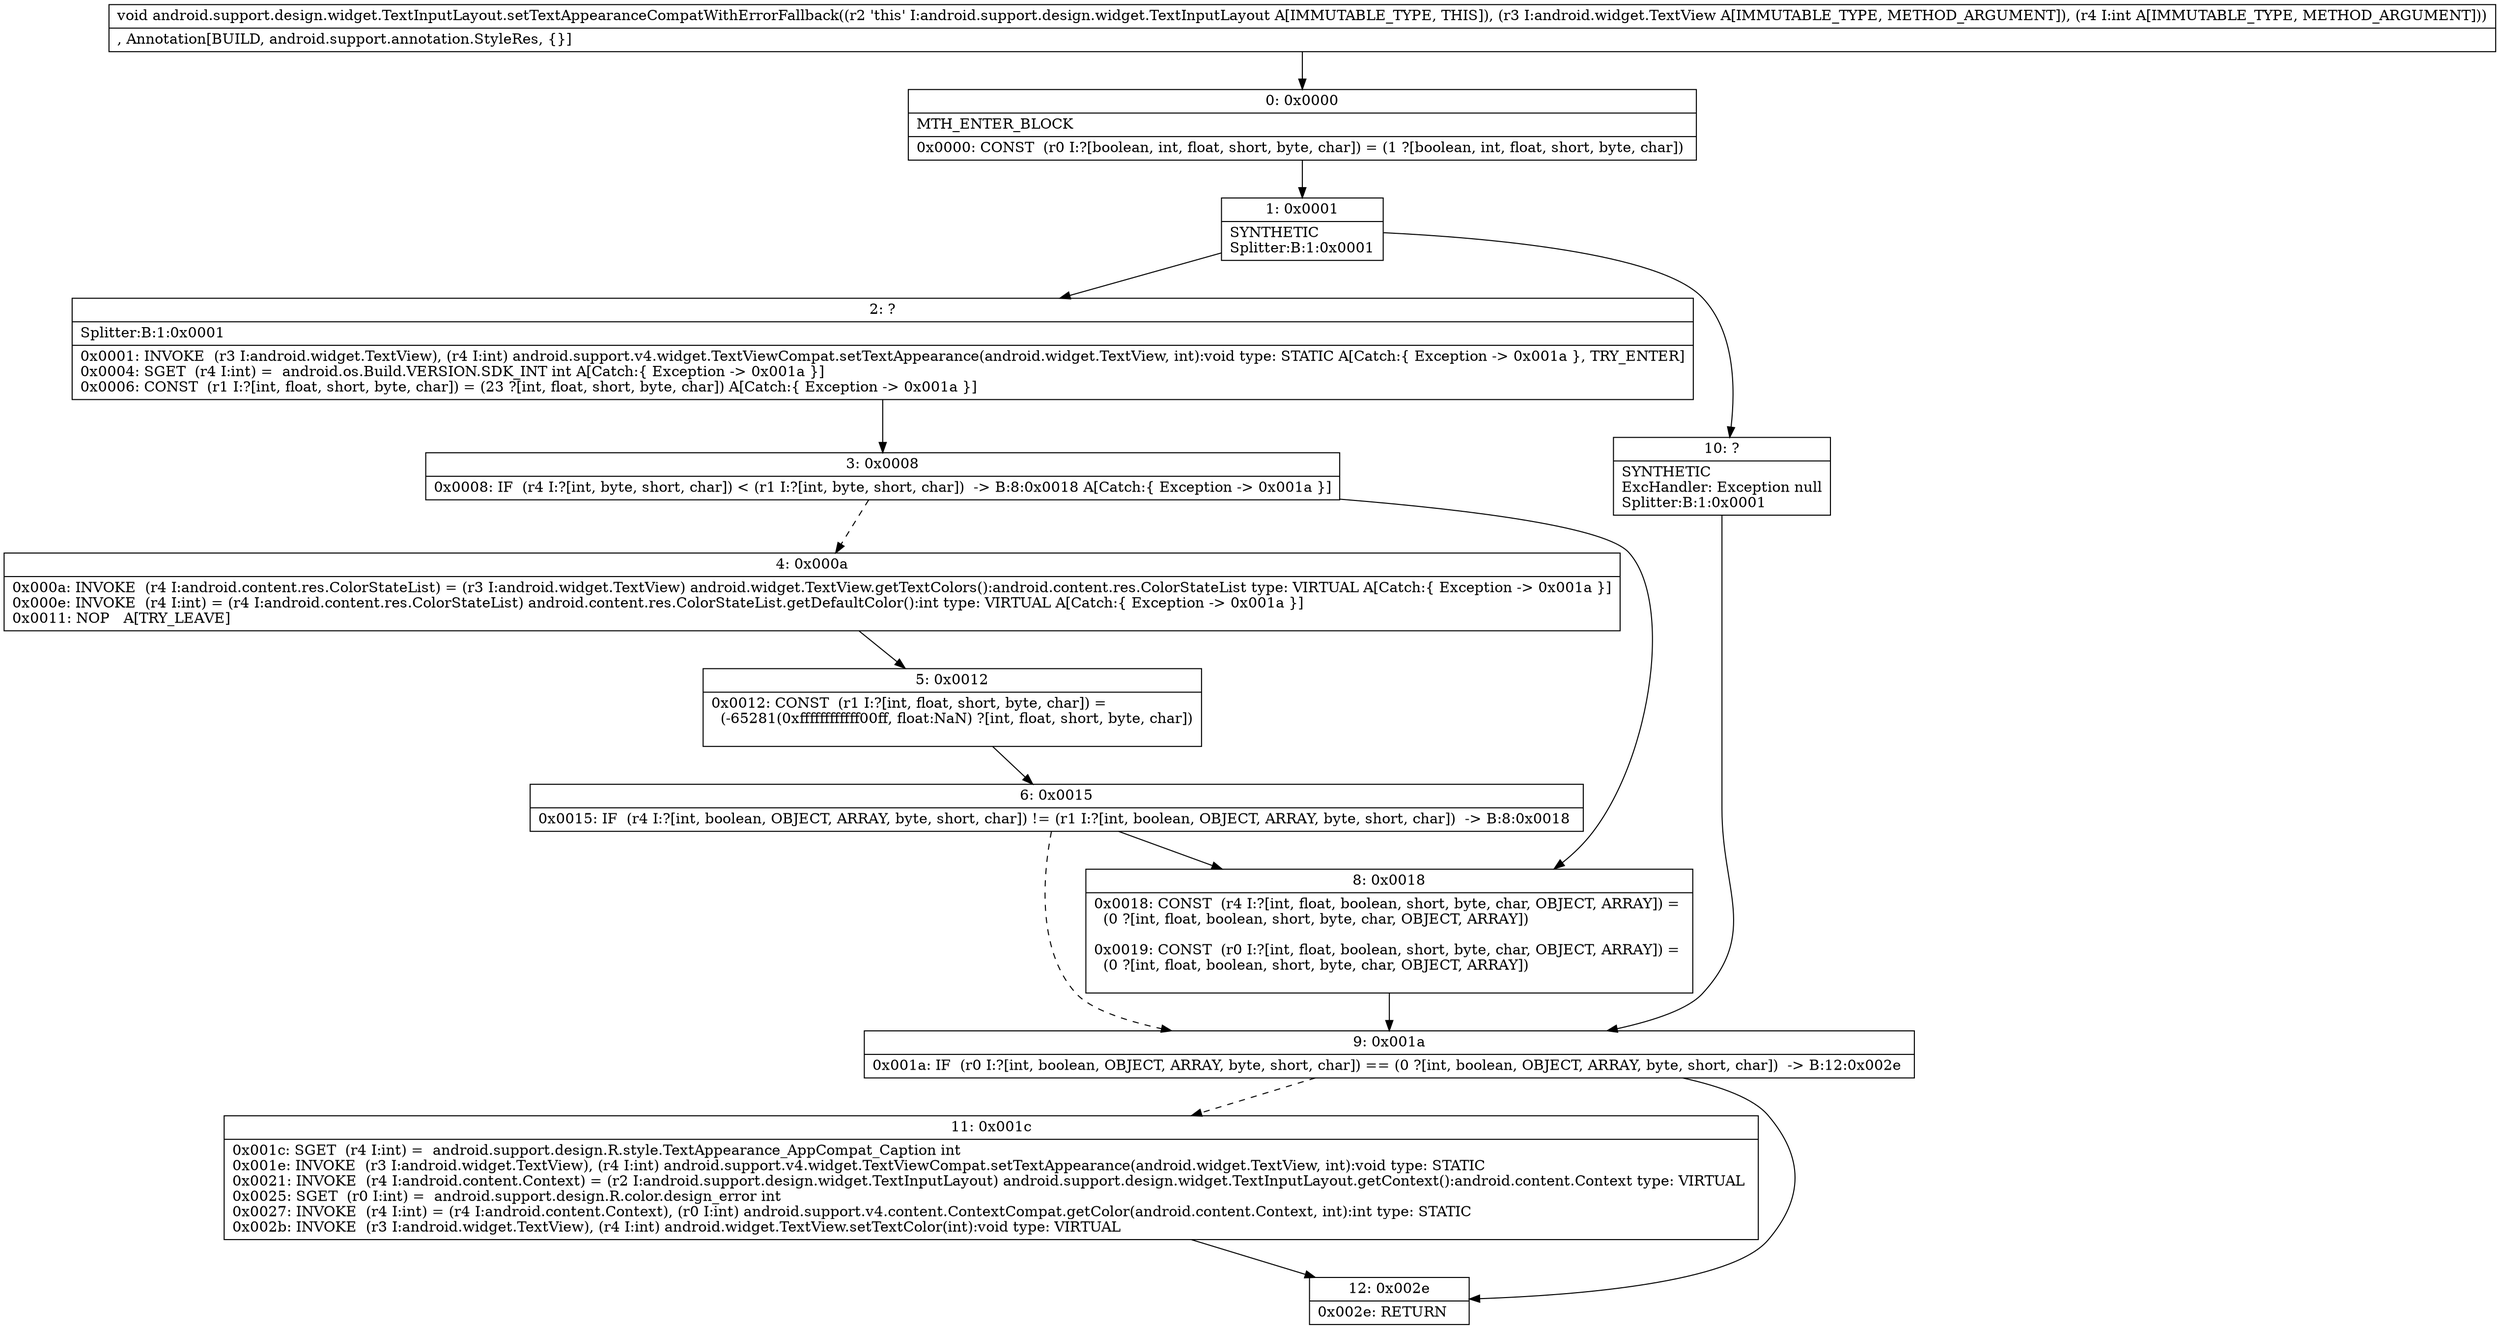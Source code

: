 digraph "CFG forandroid.support.design.widget.TextInputLayout.setTextAppearanceCompatWithErrorFallback(Landroid\/widget\/TextView;I)V" {
Node_0 [shape=record,label="{0\:\ 0x0000|MTH_ENTER_BLOCK\l|0x0000: CONST  (r0 I:?[boolean, int, float, short, byte, char]) = (1 ?[boolean, int, float, short, byte, char]) \l}"];
Node_1 [shape=record,label="{1\:\ 0x0001|SYNTHETIC\lSplitter:B:1:0x0001\l}"];
Node_2 [shape=record,label="{2\:\ ?|Splitter:B:1:0x0001\l|0x0001: INVOKE  (r3 I:android.widget.TextView), (r4 I:int) android.support.v4.widget.TextViewCompat.setTextAppearance(android.widget.TextView, int):void type: STATIC A[Catch:\{ Exception \-\> 0x001a \}, TRY_ENTER]\l0x0004: SGET  (r4 I:int) =  android.os.Build.VERSION.SDK_INT int A[Catch:\{ Exception \-\> 0x001a \}]\l0x0006: CONST  (r1 I:?[int, float, short, byte, char]) = (23 ?[int, float, short, byte, char]) A[Catch:\{ Exception \-\> 0x001a \}]\l}"];
Node_3 [shape=record,label="{3\:\ 0x0008|0x0008: IF  (r4 I:?[int, byte, short, char]) \< (r1 I:?[int, byte, short, char])  \-\> B:8:0x0018 A[Catch:\{ Exception \-\> 0x001a \}]\l}"];
Node_4 [shape=record,label="{4\:\ 0x000a|0x000a: INVOKE  (r4 I:android.content.res.ColorStateList) = (r3 I:android.widget.TextView) android.widget.TextView.getTextColors():android.content.res.ColorStateList type: VIRTUAL A[Catch:\{ Exception \-\> 0x001a \}]\l0x000e: INVOKE  (r4 I:int) = (r4 I:android.content.res.ColorStateList) android.content.res.ColorStateList.getDefaultColor():int type: VIRTUAL A[Catch:\{ Exception \-\> 0x001a \}]\l0x0011: NOP   A[TRY_LEAVE]\l}"];
Node_5 [shape=record,label="{5\:\ 0x0012|0x0012: CONST  (r1 I:?[int, float, short, byte, char]) = \l  (\-65281(0xffffffffffff00ff, float:NaN) ?[int, float, short, byte, char])\l \l}"];
Node_6 [shape=record,label="{6\:\ 0x0015|0x0015: IF  (r4 I:?[int, boolean, OBJECT, ARRAY, byte, short, char]) != (r1 I:?[int, boolean, OBJECT, ARRAY, byte, short, char])  \-\> B:8:0x0018 \l}"];
Node_8 [shape=record,label="{8\:\ 0x0018|0x0018: CONST  (r4 I:?[int, float, boolean, short, byte, char, OBJECT, ARRAY]) = \l  (0 ?[int, float, boolean, short, byte, char, OBJECT, ARRAY])\l \l0x0019: CONST  (r0 I:?[int, float, boolean, short, byte, char, OBJECT, ARRAY]) = \l  (0 ?[int, float, boolean, short, byte, char, OBJECT, ARRAY])\l \l}"];
Node_9 [shape=record,label="{9\:\ 0x001a|0x001a: IF  (r0 I:?[int, boolean, OBJECT, ARRAY, byte, short, char]) == (0 ?[int, boolean, OBJECT, ARRAY, byte, short, char])  \-\> B:12:0x002e \l}"];
Node_10 [shape=record,label="{10\:\ ?|SYNTHETIC\lExcHandler: Exception null\lSplitter:B:1:0x0001\l}"];
Node_11 [shape=record,label="{11\:\ 0x001c|0x001c: SGET  (r4 I:int) =  android.support.design.R.style.TextAppearance_AppCompat_Caption int \l0x001e: INVOKE  (r3 I:android.widget.TextView), (r4 I:int) android.support.v4.widget.TextViewCompat.setTextAppearance(android.widget.TextView, int):void type: STATIC \l0x0021: INVOKE  (r4 I:android.content.Context) = (r2 I:android.support.design.widget.TextInputLayout) android.support.design.widget.TextInputLayout.getContext():android.content.Context type: VIRTUAL \l0x0025: SGET  (r0 I:int) =  android.support.design.R.color.design_error int \l0x0027: INVOKE  (r4 I:int) = (r4 I:android.content.Context), (r0 I:int) android.support.v4.content.ContextCompat.getColor(android.content.Context, int):int type: STATIC \l0x002b: INVOKE  (r3 I:android.widget.TextView), (r4 I:int) android.widget.TextView.setTextColor(int):void type: VIRTUAL \l}"];
Node_12 [shape=record,label="{12\:\ 0x002e|0x002e: RETURN   \l}"];
MethodNode[shape=record,label="{void android.support.design.widget.TextInputLayout.setTextAppearanceCompatWithErrorFallback((r2 'this' I:android.support.design.widget.TextInputLayout A[IMMUTABLE_TYPE, THIS]), (r3 I:android.widget.TextView A[IMMUTABLE_TYPE, METHOD_ARGUMENT]), (r4 I:int A[IMMUTABLE_TYPE, METHOD_ARGUMENT]))  | , Annotation[BUILD, android.support.annotation.StyleRes, \{\}]\l}"];
MethodNode -> Node_0;
Node_0 -> Node_1;
Node_1 -> Node_2;
Node_1 -> Node_10;
Node_2 -> Node_3;
Node_3 -> Node_4[style=dashed];
Node_3 -> Node_8;
Node_4 -> Node_5;
Node_5 -> Node_6;
Node_6 -> Node_8;
Node_6 -> Node_9[style=dashed];
Node_8 -> Node_9;
Node_9 -> Node_11[style=dashed];
Node_9 -> Node_12;
Node_10 -> Node_9;
Node_11 -> Node_12;
}

